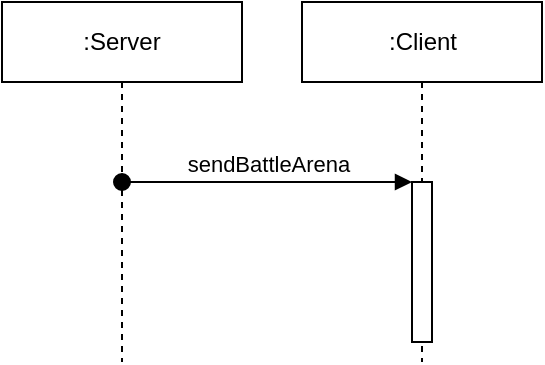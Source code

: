 <mxfile version="12.5.3" type="device"><diagram name="Page-1" id="13e1069c-82ec-6db2-03f1-153e76fe0fe0"><mxGraphModel dx="782" dy="806" grid="1" gridSize="10" guides="1" tooltips="1" connect="1" arrows="1" fold="1" page="1" pageScale="1" pageWidth="1100" pageHeight="850" background="#ffffff" math="0" shadow="0"><root><mxCell id="0"/><mxCell id="1" parent="0"/><mxCell id="49zkkYz5CftgMM3ZoE-w-2" value=":Client" style="html=1;points=[];perimeter=orthogonalPerimeter;shape=umlLifeline;participant=label;fontFamily=Helvetica;fontSize=12;fontColor=#000000;align=center;strokeColor=#000000;fillColor=#ffffff;recursiveResize=0;container=1;collapsible=0;" parent="1" vertex="1"><mxGeometry x="240" y="120" width="120" height="180" as="geometry"/></mxCell><mxCell id="49zkkYz5CftgMM3ZoE-w-18" value="" style="html=1;points=[];perimeter=orthogonalPerimeter;" parent="49zkkYz5CftgMM3ZoE-w-2" vertex="1"><mxGeometry x="55" y="90" width="10" height="80" as="geometry"/></mxCell><mxCell id="49zkkYz5CftgMM3ZoE-w-3" value=":Server" style="shape=umlLifeline;perimeter=lifelinePerimeter;whiteSpace=wrap;html=1;container=1;collapsible=0;recursiveResize=0;outlineConnect=0;" parent="1" vertex="1"><mxGeometry x="90" y="120" width="120" height="180" as="geometry"/></mxCell><mxCell id="49zkkYz5CftgMM3ZoE-w-19" value="sendBattleArena" style="html=1;verticalAlign=bottom;startArrow=oval;endArrow=block;startSize=8;" parent="1" source="49zkkYz5CftgMM3ZoE-w-3" target="49zkkYz5CftgMM3ZoE-w-18" edge="1"><mxGeometry relative="1" as="geometry"><mxPoint x="235" y="210" as="sourcePoint"/><Array as="points"><mxPoint x="190" y="210"/></Array></mxGeometry></mxCell></root></mxGraphModel></diagram></mxfile>